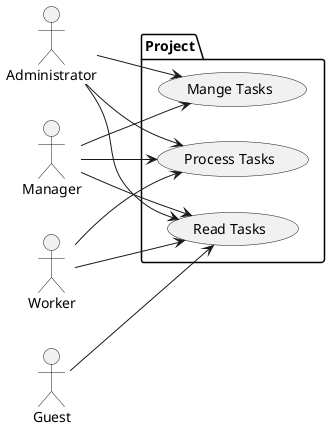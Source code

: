 @startuml
left to right direction

package Project {
    usecase "Mange Tasks" as manageTasks
    usecase "Process Tasks" as processTasks
    usecase "Read Tasks" as readTasks
}

:Administrator: as admin
:Manager: as manager
:Worker: as worker
:Guest: as guest

admin --> manageTasks
admin --> processTasks
admin --> readTasks

manager --> manageTasks
manager --> processTasks
manager --> readTasks

worker --> readTasks
worker --> processTasks

guest --> readTasks

@enduml
